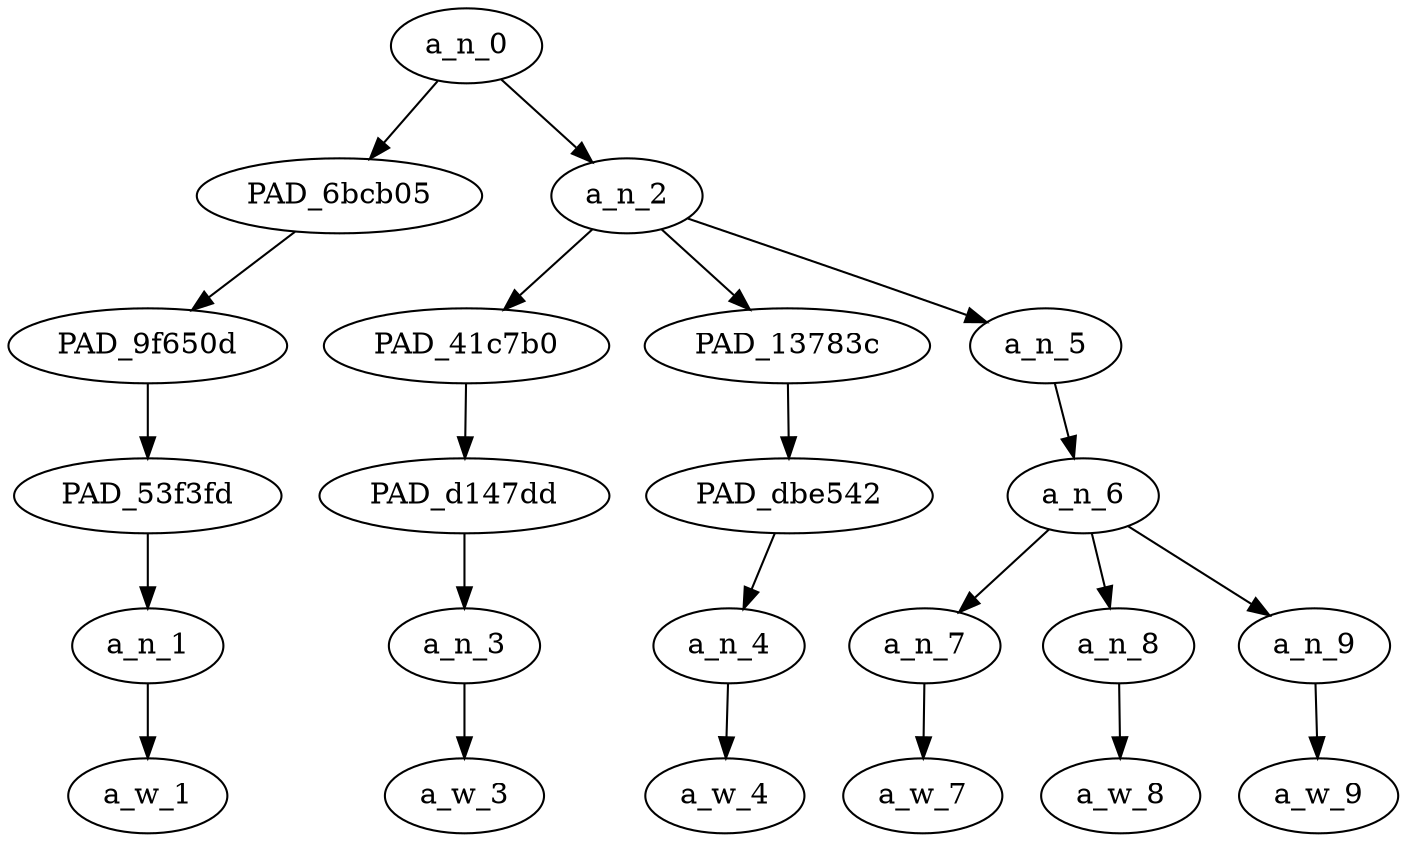 strict digraph "" {
	a_n_0	[div_dir=1,
		index=0,
		level=5,
		pos="1.1666666666666667,5!",
		text_span="[0, 1, 2, 3, 4, 5]",
		value=0.99999999];
	PAD_6bcb05	[div_dir=1,
		index=0,
		level=4,
		pos="0.0,4!",
		text_span="[0]",
		value=0.05974982];
	a_n_0 -> PAD_6bcb05;
	a_n_2	[div_dir=1,
		index=1,
		level=4,
		pos="2.3333333333333335,4!",
		text_span="[1, 2, 3, 4, 5]",
		value=0.93797265];
	a_n_0 -> a_n_2;
	PAD_9f650d	[div_dir=1,
		index=0,
		level=3,
		pos="0.0,3!",
		text_span="[0]",
		value=0.05974982];
	PAD_6bcb05 -> PAD_9f650d;
	PAD_53f3fd	[div_dir=1,
		index=0,
		level=2,
		pos="0.0,2!",
		text_span="[0]",
		value=0.05974982];
	PAD_9f650d -> PAD_53f3fd;
	a_n_1	[div_dir=1,
		index=0,
		level=1,
		pos="0.0,1!",
		text_span="[0]",
		value=0.05974982];
	PAD_53f3fd -> a_n_1;
	a_w_1	[div_dir=0,
		index=0,
		level=0,
		pos="0,0!",
		text_span="[0]",
		value=i];
	a_n_1 -> a_w_1;
	PAD_41c7b0	[div_dir=1,
		index=1,
		level=3,
		pos="1.0,3!",
		text_span="[1]",
		value=0.09828176];
	a_n_2 -> PAD_41c7b0;
	PAD_13783c	[div_dir=1,
		index=2,
		level=3,
		pos="2.0,3!",
		text_span="[2]",
		value=0.07478503];
	a_n_2 -> PAD_13783c;
	a_n_5	[div_dir=1,
		index=3,
		level=3,
		pos="4.0,3!",
		text_span="[3, 4, 5]",
		value=0.76264156];
	a_n_2 -> a_n_5;
	PAD_d147dd	[div_dir=1,
		index=1,
		level=2,
		pos="1.0,2!",
		text_span="[1]",
		value=0.09828176];
	PAD_41c7b0 -> PAD_d147dd;
	a_n_3	[div_dir=1,
		index=1,
		level=1,
		pos="1.0,1!",
		text_span="[1]",
		value=0.09828176];
	PAD_d147dd -> a_n_3;
	a_w_3	[div_dir=0,
		index=1,
		level=0,
		pos="1,0!",
		text_span="[1]",
		value=hate];
	a_n_3 -> a_w_3;
	PAD_dbe542	[div_dir=1,
		index=2,
		level=2,
		pos="2.0,2!",
		text_span="[2]",
		value=0.07478503];
	PAD_13783c -> PAD_dbe542;
	a_n_4	[div_dir=1,
		index=2,
		level=1,
		pos="2.0,1!",
		text_span="[2]",
		value=0.07478503];
	PAD_dbe542 -> a_n_4;
	a_w_4	[div_dir=0,
		index=2,
		level=0,
		pos="2,0!",
		text_span="[2]",
		value=that];
	a_n_4 -> a_w_4;
	a_n_6	[div_dir=1,
		index=3,
		level=2,
		pos="4.0,2!",
		text_span="[3, 4, 5]",
		value=0.76076269];
	a_n_5 -> a_n_6;
	a_n_7	[div_dir=-1,
		index=3,
		level=1,
		pos="3.0,1!",
		text_span="[3]",
		value=0.24918247];
	a_n_6 -> a_n_7;
	a_n_8	[div_dir=1,
		index=4,
		level=1,
		pos="4.0,1!",
		text_span="[4]",
		value=0.40968237];
	a_n_6 -> a_n_8;
	a_n_9	[div_dir=1,
		index=5,
		level=1,
		pos="5.0,1!",
		text_span="[5]",
		value=0.10001899];
	a_n_6 -> a_n_9;
	a_w_7	[div_dir=0,
		index=3,
		level=0,
		pos="3,0!",
		text_span="[3]",
		value=wailing];
	a_n_7 -> a_w_7;
	a_w_8	[div_dir=0,
		index=4,
		level=0,
		pos="4,0!",
		text_span="[4]",
		value=muzrat];
	a_n_8 -> a_w_8;
	a_w_9	[div_dir=0,
		index=5,
		level=0,
		pos="5,0!",
		text_span="[5]",
		value=shit];
	a_n_9 -> a_w_9;
}
